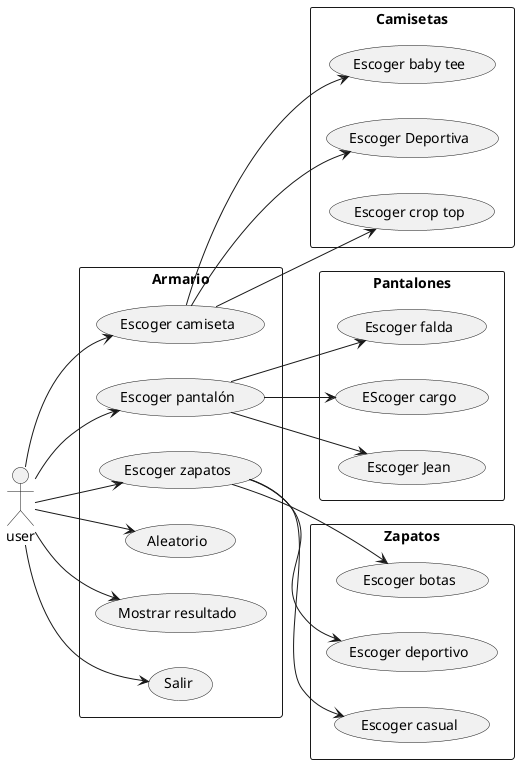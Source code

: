 @startuml

left to right direction
actor user as us

rectangle Armario {
    usecase "Escoger camiseta" as UC1
    usecase "Escoger pantalón" as UC2
    usecase "Escoger zapatos" as UC3
    usecase "Aleatorio" as UC4
    usecase "Mostrar resultado" as UC5
    usecase "Salir" as UC6

}


rectangle Camisetas{
    usecase "Escoger baby tee" as UC1.1
    usecase "Escoger Deportiva" as UC1.2
    usecase "Escoger crop top" as UC1.3
}

rectangle Pantalones{
    usecase "Escoger falda" as UC2.1
    usecase "EScoger cargo" as UC2.2
    usecase "Escoger Jean" as UC2.3
}

rectangle Zapatos{
    usecase "Escoger botas" as UC3.1
    usecase "Escoger deportivo" as UC3.2
    usecase "Escoger casual" as UC3.3
}

us --> UC1
us --> UC2
us --> UC3
us --> UC4
us --> UC5
us --> UC6

UC1 --> UC1.1
UC1 --> UC1.2
UC1 --> UC1.3

UC2 --> UC2.1
UC2 --> UC2.2
UC2 --> UC2.3

UC3 --> UC3.1
UC3 --> UC3.2
UC3 --> UC3.3
@enduml
